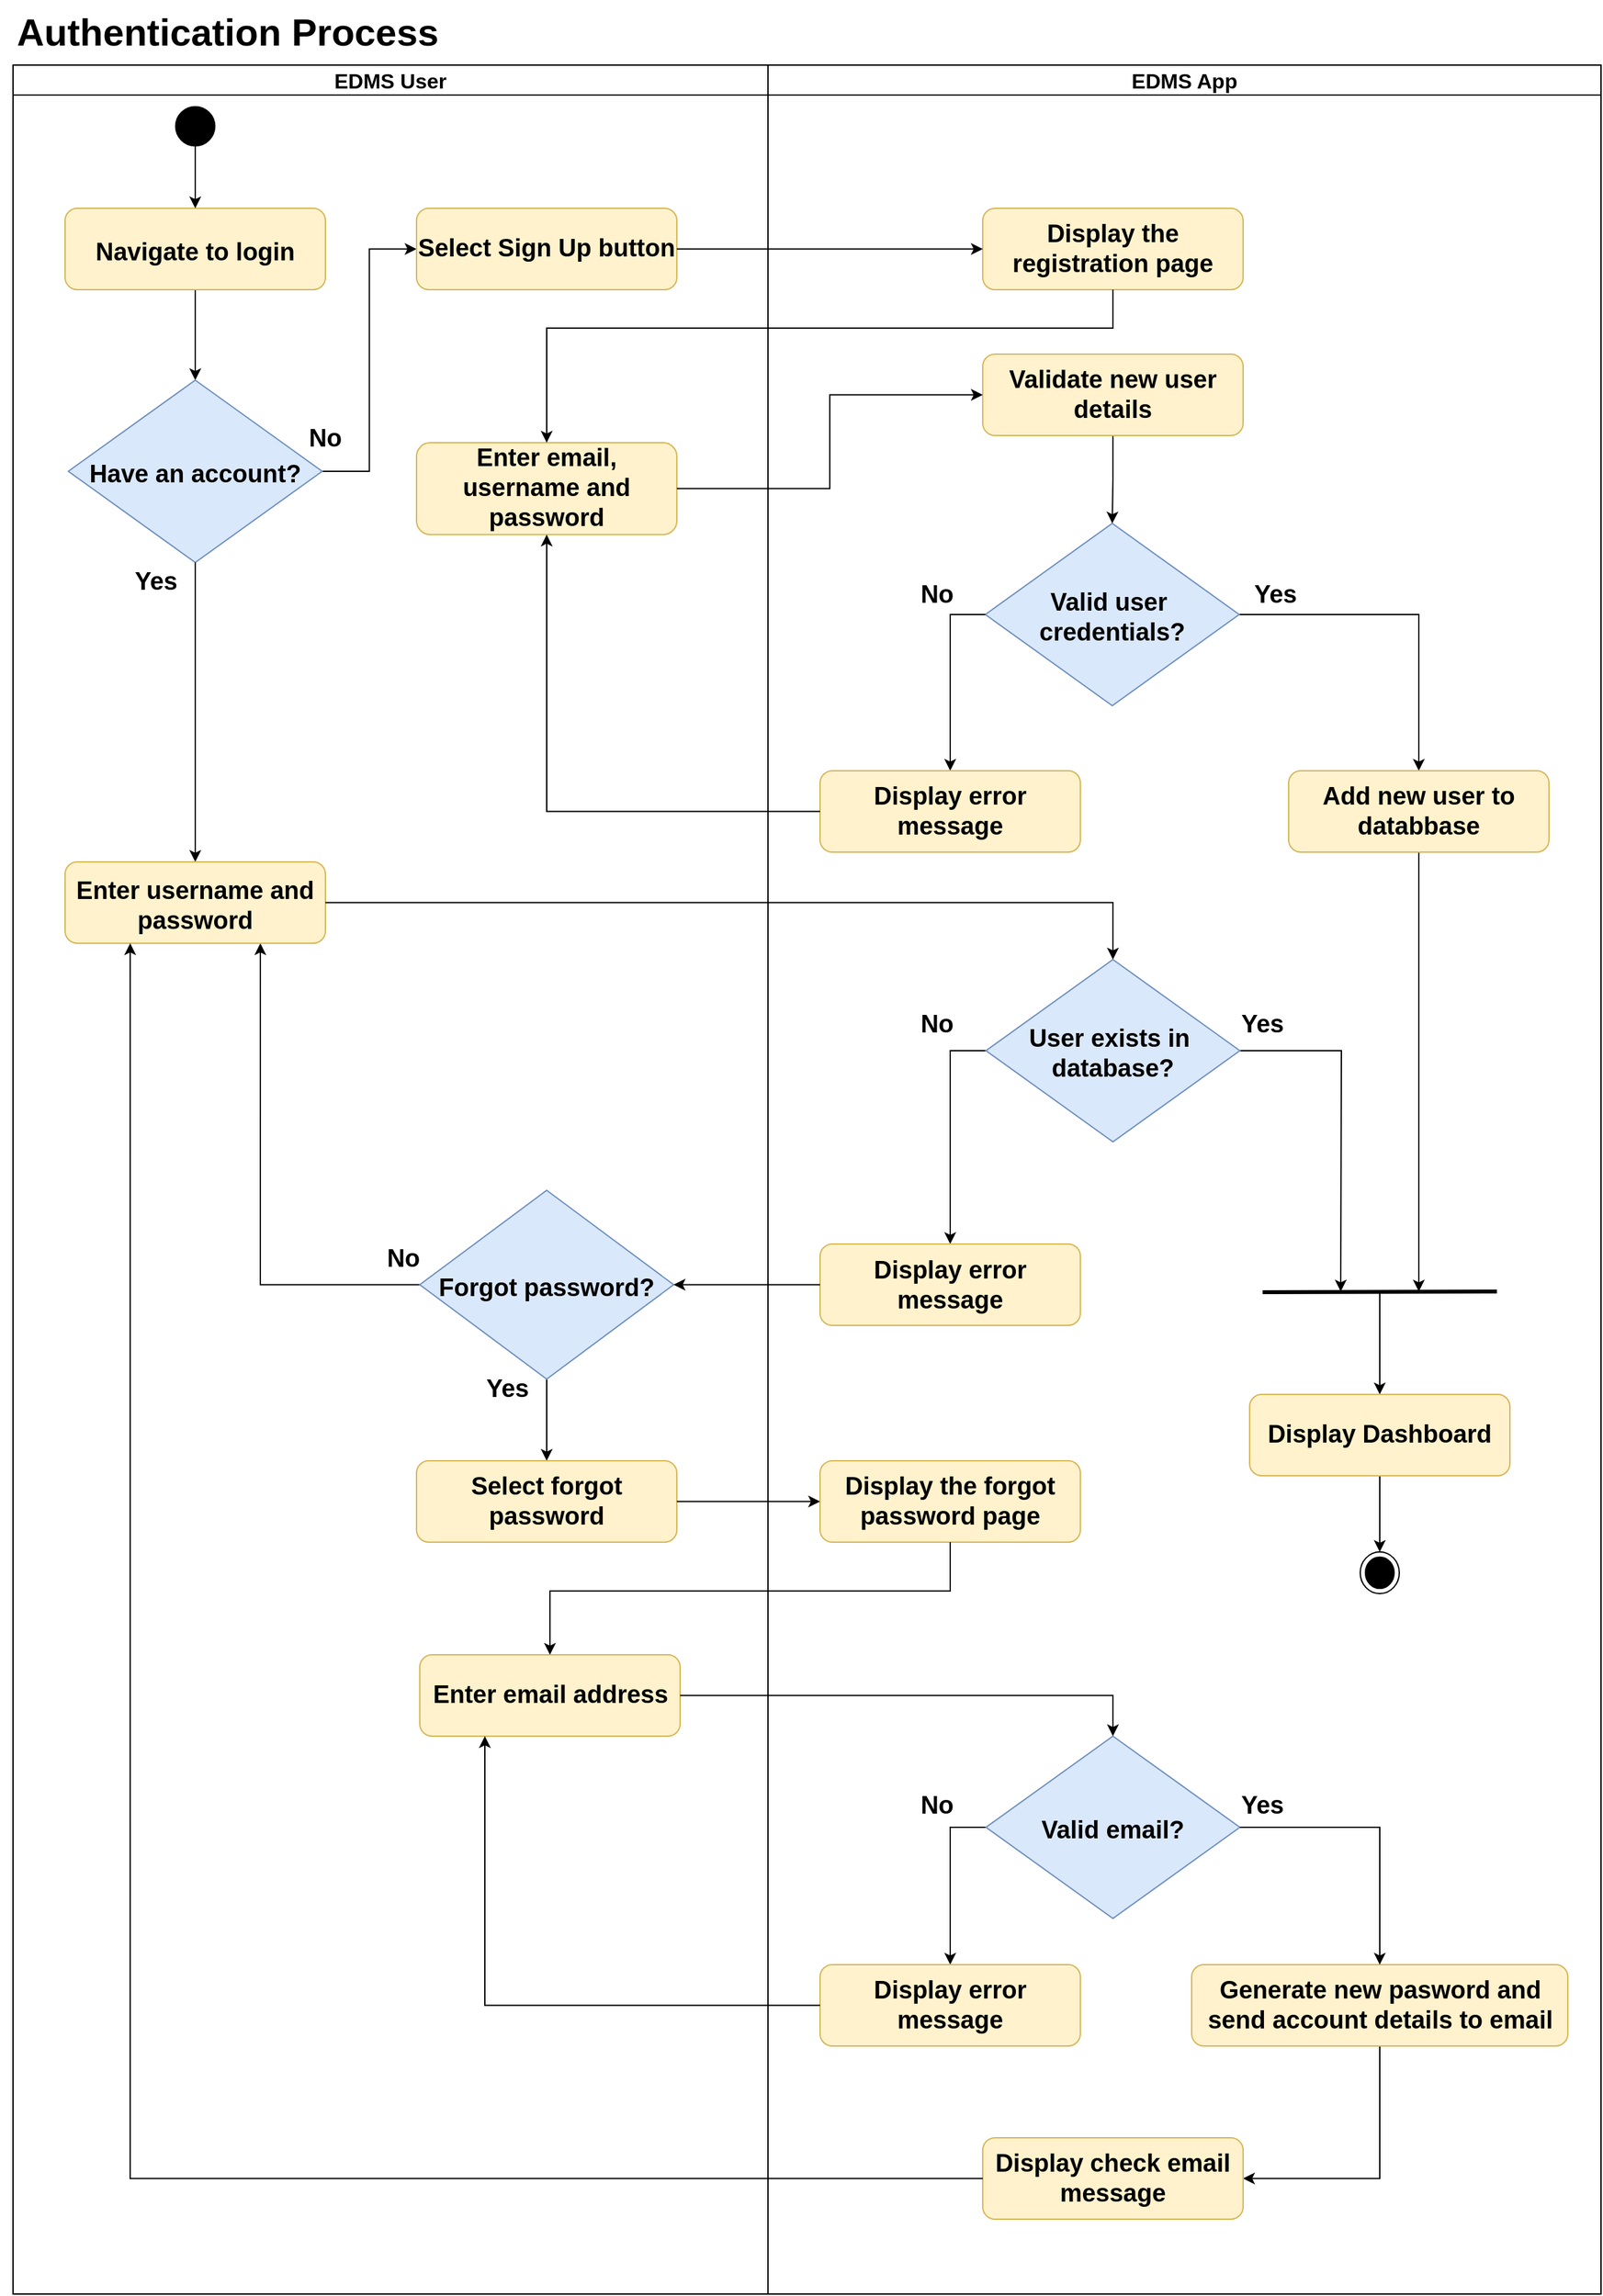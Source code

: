<mxfile version="24.7.8">
  <diagram name="Page-1" id="Owd2SRiHzV2Soi2USLMp">
    <mxGraphModel dx="2899" dy="1194" grid="1" gridSize="10" guides="1" tooltips="1" connect="1" arrows="1" fold="1" page="1" pageScale="1" pageWidth="850" pageHeight="1100" math="0" shadow="0">
      <root>
        <mxCell id="0" />
        <mxCell id="1" parent="0" />
        <mxCell id="w0ju0qZ8pygQDqyRYgYo-1" value="EDMS User" style="swimlane;whiteSpace=wrap;fontSize=16;fontStyle=1" vertex="1" parent="1">
          <mxGeometry x="-220" y="128" width="580" height="1712" as="geometry" />
        </mxCell>
        <mxCell id="w0ju0qZ8pygQDqyRYgYo-2" style="edgeStyle=orthogonalEdgeStyle;rounded=0;orthogonalLoop=1;jettySize=auto;html=1;exitX=0.5;exitY=1;exitDx=0;exitDy=0;entryX=0.5;entryY=0;entryDx=0;entryDy=0;fontStyle=1" edge="1" parent="w0ju0qZ8pygQDqyRYgYo-1" source="w0ju0qZ8pygQDqyRYgYo-3" target="w0ju0qZ8pygQDqyRYgYo-5">
          <mxGeometry relative="1" as="geometry" />
        </mxCell>
        <mxCell id="w0ju0qZ8pygQDqyRYgYo-3" value="Navigate to login" style="rounded=1;fontSize=19;fillColor=#fff2cc;strokeColor=#d6b656;fontStyle=1" vertex="1" parent="w0ju0qZ8pygQDqyRYgYo-1">
          <mxGeometry x="40.01" y="110" width="200" height="62.5" as="geometry" />
        </mxCell>
        <mxCell id="w0ju0qZ8pygQDqyRYgYo-4" style="edgeStyle=orthogonalEdgeStyle;rounded=0;orthogonalLoop=1;jettySize=auto;html=1;exitX=1;exitY=0.5;exitDx=0;exitDy=0;entryX=0;entryY=0.5;entryDx=0;entryDy=0;fontStyle=1" edge="1" parent="w0ju0qZ8pygQDqyRYgYo-1" source="w0ju0qZ8pygQDqyRYgYo-5" target="w0ju0qZ8pygQDqyRYgYo-9">
          <mxGeometry relative="1" as="geometry" />
        </mxCell>
        <mxCell id="w0ju0qZ8pygQDqyRYgYo-5" value="Have an account?" style="rhombus;fontSize=19;fillColor=#dae8fc;strokeColor=#6c8ebf;fontStyle=1" vertex="1" parent="w0ju0qZ8pygQDqyRYgYo-1">
          <mxGeometry x="42.51" y="242" width="195" height="140" as="geometry" />
        </mxCell>
        <mxCell id="w0ju0qZ8pygQDqyRYgYo-6" value="No" style="text;html=1;align=center;verticalAlign=middle;whiteSpace=wrap;rounded=0;fontSize=19;fontStyle=1" vertex="1" parent="w0ju0qZ8pygQDqyRYgYo-1">
          <mxGeometry x="210" y="272" width="60" height="30" as="geometry" />
        </mxCell>
        <mxCell id="w0ju0qZ8pygQDqyRYgYo-7" value="Enter email, username and password" style="whiteSpace=wrap;rounded=1;fontSize=19;fillColor=#fff2cc;strokeColor=#d6b656;fontStyle=1" vertex="1" parent="w0ju0qZ8pygQDqyRYgYo-1">
          <mxGeometry x="310" y="290" width="200" height="70.62" as="geometry" />
        </mxCell>
        <mxCell id="w0ju0qZ8pygQDqyRYgYo-8" value="Yes" style="text;html=1;align=center;verticalAlign=middle;whiteSpace=wrap;rounded=0;fontSize=19;fontStyle=1" vertex="1" parent="w0ju0qZ8pygQDqyRYgYo-1">
          <mxGeometry x="80" y="382" width="60" height="30" as="geometry" />
        </mxCell>
        <mxCell id="w0ju0qZ8pygQDqyRYgYo-9" value="Select Sign Up button" style="whiteSpace=wrap;rounded=1;fontSize=19;fillColor=#fff2cc;strokeColor=#d6b656;fontStyle=1" vertex="1" parent="w0ju0qZ8pygQDqyRYgYo-1">
          <mxGeometry x="310" y="110" width="200" height="62.5" as="geometry" />
        </mxCell>
        <mxCell id="w0ju0qZ8pygQDqyRYgYo-10" style="edgeStyle=orthogonalEdgeStyle;rounded=0;orthogonalLoop=1;jettySize=auto;html=1;exitX=0.5;exitY=1;exitDx=0;exitDy=0;entryX=0.5;entryY=0;entryDx=0;entryDy=0;fontStyle=1" edge="1" parent="w0ju0qZ8pygQDqyRYgYo-1" source="w0ju0qZ8pygQDqyRYgYo-5" target="w0ju0qZ8pygQDqyRYgYo-18">
          <mxGeometry relative="1" as="geometry" />
        </mxCell>
        <mxCell id="w0ju0qZ8pygQDqyRYgYo-11" style="edgeStyle=orthogonalEdgeStyle;rounded=0;orthogonalLoop=1;jettySize=auto;html=1;exitX=0;exitY=0.5;exitDx=0;exitDy=0;entryX=0.75;entryY=1;entryDx=0;entryDy=0;fontStyle=1" edge="1" parent="w0ju0qZ8pygQDqyRYgYo-1" source="w0ju0qZ8pygQDqyRYgYo-13" target="w0ju0qZ8pygQDqyRYgYo-18">
          <mxGeometry relative="1" as="geometry" />
        </mxCell>
        <mxCell id="w0ju0qZ8pygQDqyRYgYo-12" style="edgeStyle=orthogonalEdgeStyle;rounded=0;orthogonalLoop=1;jettySize=auto;html=1;exitX=0.5;exitY=1;exitDx=0;exitDy=0;entryX=0.5;entryY=0;entryDx=0;entryDy=0;fontStyle=1" edge="1" parent="w0ju0qZ8pygQDqyRYgYo-1" source="w0ju0qZ8pygQDqyRYgYo-13" target="w0ju0qZ8pygQDqyRYgYo-20">
          <mxGeometry relative="1" as="geometry">
            <mxPoint x="430" y="966" as="targetPoint" />
          </mxGeometry>
        </mxCell>
        <mxCell id="w0ju0qZ8pygQDqyRYgYo-13" value="Forgot password?" style="rhombus;fontSize=19;fillColor=#dae8fc;strokeColor=#6c8ebf;fontStyle=1" vertex="1" parent="w0ju0qZ8pygQDqyRYgYo-1">
          <mxGeometry x="312.5" y="864.25" width="195" height="145" as="geometry" />
        </mxCell>
        <mxCell id="w0ju0qZ8pygQDqyRYgYo-14" value="Yes" style="text;html=1;strokeColor=none;fillColor=none;align=center;verticalAlign=middle;whiteSpace=wrap;rounded=0;fontSize=19;fontStyle=1" vertex="1" parent="w0ju0qZ8pygQDqyRYgYo-1">
          <mxGeometry x="350" y="1002" width="60" height="30" as="geometry" />
        </mxCell>
        <mxCell id="w0ju0qZ8pygQDqyRYgYo-15" value="No" style="text;html=1;strokeColor=none;fillColor=none;align=center;verticalAlign=middle;whiteSpace=wrap;rounded=0;fontSize=19;fontStyle=1" vertex="1" parent="w0ju0qZ8pygQDqyRYgYo-1">
          <mxGeometry x="270" y="902" width="60" height="30" as="geometry" />
        </mxCell>
        <mxCell id="w0ju0qZ8pygQDqyRYgYo-16" style="edgeStyle=orthogonalEdgeStyle;rounded=0;orthogonalLoop=1;jettySize=auto;html=1;exitX=0.5;exitY=1;exitDx=0;exitDy=0;entryX=0.5;entryY=0;entryDx=0;entryDy=0;fontStyle=1" edge="1" parent="w0ju0qZ8pygQDqyRYgYo-1" source="w0ju0qZ8pygQDqyRYgYo-17" target="w0ju0qZ8pygQDqyRYgYo-3">
          <mxGeometry relative="1" as="geometry" />
        </mxCell>
        <mxCell id="w0ju0qZ8pygQDqyRYgYo-17" value="" style="ellipse;fillColor=strokeColor;html=1;fontStyle=1" vertex="1" parent="w0ju0qZ8pygQDqyRYgYo-1">
          <mxGeometry x="125" y="32" width="30" height="30" as="geometry" />
        </mxCell>
        <mxCell id="w0ju0qZ8pygQDqyRYgYo-18" value="Enter username and&#xa;password" style="rounded=1;fontSize=19;fillColor=#fff2cc;strokeColor=#d6b656;fontStyle=1" vertex="1" parent="w0ju0qZ8pygQDqyRYgYo-1">
          <mxGeometry x="40.01" y="612" width="200" height="62.5" as="geometry" />
        </mxCell>
        <mxCell id="w0ju0qZ8pygQDqyRYgYo-19" value="Enter email address" style="whiteSpace=wrap;rounded=1;fontSize=19;fillColor=#fff2cc;strokeColor=#d6b656;fontStyle=1" vertex="1" parent="w0ju0qZ8pygQDqyRYgYo-1">
          <mxGeometry x="312.5" y="1221" width="200" height="62.5" as="geometry" />
        </mxCell>
        <mxCell id="w0ju0qZ8pygQDqyRYgYo-20" value="Select forgot password" style="whiteSpace=wrap;rounded=1;fontSize=19;fillColor=#fff2cc;strokeColor=#d6b656;fontStyle=1" vertex="1" parent="w0ju0qZ8pygQDqyRYgYo-1">
          <mxGeometry x="310" y="1072" width="200" height="62.5" as="geometry" />
        </mxCell>
        <mxCell id="w0ju0qZ8pygQDqyRYgYo-21" value="EDMS App" style="swimlane;whiteSpace=wrap;fontSize=16;fontStyle=1" vertex="1" parent="1">
          <mxGeometry x="360" y="128" width="640" height="1712" as="geometry" />
        </mxCell>
        <mxCell id="w0ju0qZ8pygQDqyRYgYo-22" style="edgeStyle=orthogonalEdgeStyle;rounded=0;orthogonalLoop=1;jettySize=auto;html=1;exitX=1;exitY=0.5;exitDx=0;exitDy=0;entryX=0.75;entryY=0;entryDx=0;entryDy=0;" edge="1" parent="w0ju0qZ8pygQDqyRYgYo-21">
          <mxGeometry relative="1" as="geometry">
            <mxPoint x="212.75" y="696" as="sourcePoint" />
          </mxGeometry>
        </mxCell>
        <mxCell id="w0ju0qZ8pygQDqyRYgYo-23" style="edgeStyle=orthogonalEdgeStyle;rounded=0;orthogonalLoop=1;jettySize=auto;html=1;exitX=0;exitY=0.5;exitDx=0;exitDy=0;entryX=0.25;entryY=0;entryDx=0;entryDy=0;" edge="1" parent="w0ju0qZ8pygQDqyRYgYo-21">
          <mxGeometry relative="1" as="geometry">
            <mxPoint x="76.75" y="696" as="sourcePoint" />
          </mxGeometry>
        </mxCell>
        <mxCell id="w0ju0qZ8pygQDqyRYgYo-24" style="edgeStyle=orthogonalEdgeStyle;rounded=0;orthogonalLoop=1;jettySize=auto;html=1;entryX=0.5;entryY=0;entryDx=0;entryDy=0;exitX=1;exitY=0.5;exitDx=0;exitDy=0;fontSize=16;fontStyle=1" edge="1" parent="w0ju0qZ8pygQDqyRYgYo-21" source="w0ju0qZ8pygQDqyRYgYo-27" target="w0ju0qZ8pygQDqyRYgYo-33">
          <mxGeometry relative="1" as="geometry">
            <mxPoint x="234.25" y="416" as="targetPoint" />
            <mxPoint x="285.5" y="352" as="sourcePoint" />
          </mxGeometry>
        </mxCell>
        <mxCell id="w0ju0qZ8pygQDqyRYgYo-25" value="Yes" style="text;html=1;strokeColor=none;fillColor=none;align=center;verticalAlign=middle;whiteSpace=wrap;rounded=0;fontSize=19;fontStyle=1" vertex="1" parent="w0ju0qZ8pygQDqyRYgYo-21">
          <mxGeometry x="360" y="392" width="60" height="30" as="geometry" />
        </mxCell>
        <mxCell id="w0ju0qZ8pygQDqyRYgYo-26" value="Display the registration page" style="whiteSpace=wrap;rounded=1;fontSize=19;fillColor=#fff2cc;strokeColor=#d6b656;fontStyle=1" vertex="1" parent="w0ju0qZ8pygQDqyRYgYo-21">
          <mxGeometry x="165" y="110" width="200" height="62.5" as="geometry" />
        </mxCell>
        <mxCell id="w0ju0qZ8pygQDqyRYgYo-27" value="Valid user &#xa;credentials?" style="rhombus;fontSize=19;fillColor=#dae8fc;strokeColor=#6c8ebf;fontStyle=1" vertex="1" parent="w0ju0qZ8pygQDqyRYgYo-21">
          <mxGeometry x="167" y="352" width="195" height="140" as="geometry" />
        </mxCell>
        <mxCell id="w0ju0qZ8pygQDqyRYgYo-28" style="edgeStyle=orthogonalEdgeStyle;rounded=0;orthogonalLoop=1;jettySize=auto;html=1;exitX=0;exitY=0.5;exitDx=0;exitDy=0;fontSize=16;fontStyle=1" edge="1" parent="w0ju0qZ8pygQDqyRYgYo-21" source="w0ju0qZ8pygQDqyRYgYo-27" target="w0ju0qZ8pygQDqyRYgYo-34">
          <mxGeometry relative="1" as="geometry">
            <mxPoint x="95" y="572" as="targetPoint" />
            <mxPoint x="175" y="582" as="sourcePoint" />
          </mxGeometry>
        </mxCell>
        <mxCell id="w0ju0qZ8pygQDqyRYgYo-29" value="No" style="text;html=1;strokeColor=none;fillColor=none;align=center;verticalAlign=middle;whiteSpace=wrap;rounded=0;fontSize=19;fontStyle=1" vertex="1" parent="w0ju0qZ8pygQDqyRYgYo-21">
          <mxGeometry x="99.5" y="392" width="60" height="30" as="geometry" />
        </mxCell>
        <mxCell id="w0ju0qZ8pygQDqyRYgYo-30" style="edgeStyle=orthogonalEdgeStyle;rounded=0;orthogonalLoop=1;jettySize=auto;html=1;exitX=0.5;exitY=1;exitDx=0;exitDy=0;entryX=0.5;entryY=0;entryDx=0;entryDy=0;fontStyle=1" edge="1" parent="w0ju0qZ8pygQDqyRYgYo-21" source="w0ju0qZ8pygQDqyRYgYo-31" target="w0ju0qZ8pygQDqyRYgYo-27">
          <mxGeometry relative="1" as="geometry" />
        </mxCell>
        <mxCell id="w0ju0qZ8pygQDqyRYgYo-31" value="Validate new user details" style="whiteSpace=wrap;rounded=1;fontSize=19;fillColor=#fff2cc;strokeColor=#d6b656;fontStyle=1" vertex="1" parent="w0ju0qZ8pygQDqyRYgYo-21">
          <mxGeometry x="165" y="222" width="200" height="62.5" as="geometry" />
        </mxCell>
        <mxCell id="w0ju0qZ8pygQDqyRYgYo-32" style="edgeStyle=orthogonalEdgeStyle;rounded=0;orthogonalLoop=1;jettySize=auto;html=1;exitX=0.5;exitY=1;exitDx=0;exitDy=0;fontStyle=1" edge="1" parent="w0ju0qZ8pygQDqyRYgYo-21" source="w0ju0qZ8pygQDqyRYgYo-33">
          <mxGeometry relative="1" as="geometry">
            <mxPoint x="500" y="942" as="targetPoint" />
          </mxGeometry>
        </mxCell>
        <mxCell id="w0ju0qZ8pygQDqyRYgYo-33" value="Add new user to databbase" style="whiteSpace=wrap;rounded=1;fontSize=19;fillColor=#fff2cc;strokeColor=#d6b656;fontStyle=1" vertex="1" parent="w0ju0qZ8pygQDqyRYgYo-21">
          <mxGeometry x="400" y="542" width="200" height="62.5" as="geometry" />
        </mxCell>
        <mxCell id="w0ju0qZ8pygQDqyRYgYo-34" value="Display error message" style="whiteSpace=wrap;rounded=1;fontSize=19;fillColor=#fff2cc;strokeColor=#d6b656;fontStyle=1" vertex="1" parent="w0ju0qZ8pygQDqyRYgYo-21">
          <mxGeometry x="40" y="542" width="200" height="62.5" as="geometry" />
        </mxCell>
        <mxCell id="w0ju0qZ8pygQDqyRYgYo-35" value="Yes" style="text;html=1;strokeColor=none;fillColor=none;align=center;verticalAlign=middle;whiteSpace=wrap;rounded=0;fontSize=19;fontStyle=1" vertex="1" parent="w0ju0qZ8pygQDqyRYgYo-21">
          <mxGeometry x="350" y="722" width="60" height="30" as="geometry" />
        </mxCell>
        <mxCell id="w0ju0qZ8pygQDqyRYgYo-36" style="edgeStyle=orthogonalEdgeStyle;rounded=0;orthogonalLoop=1;jettySize=auto;html=1;exitX=0;exitY=0.5;exitDx=0;exitDy=0;fontSize=16;fontStyle=1" edge="1" parent="w0ju0qZ8pygQDqyRYgYo-21" source="w0ju0qZ8pygQDqyRYgYo-53" target="w0ju0qZ8pygQDqyRYgYo-41">
          <mxGeometry relative="1" as="geometry">
            <mxPoint x="105" y="898" as="targetPoint" />
            <mxPoint x="185" y="908" as="sourcePoint" />
          </mxGeometry>
        </mxCell>
        <mxCell id="w0ju0qZ8pygQDqyRYgYo-37" value="No" style="text;html=1;strokeColor=none;fillColor=none;align=center;verticalAlign=middle;whiteSpace=wrap;rounded=0;fontSize=19;fontStyle=1" vertex="1" parent="w0ju0qZ8pygQDqyRYgYo-21">
          <mxGeometry x="99.5" y="722" width="60" height="30" as="geometry" />
        </mxCell>
        <mxCell id="w0ju0qZ8pygQDqyRYgYo-38" style="edgeStyle=orthogonalEdgeStyle;rounded=0;orthogonalLoop=1;jettySize=auto;html=1;exitX=0.5;exitY=1;exitDx=0;exitDy=0;entryX=0.5;entryY=0;entryDx=0;entryDy=0;fontStyle=1" edge="1" parent="w0ju0qZ8pygQDqyRYgYo-21" source="w0ju0qZ8pygQDqyRYgYo-40" target="w0ju0qZ8pygQDqyRYgYo-42">
          <mxGeometry relative="1" as="geometry">
            <mxPoint x="452.279" y="1182.5" as="targetPoint" />
          </mxGeometry>
        </mxCell>
        <mxCell id="w0ju0qZ8pygQDqyRYgYo-39" style="rounded=0;orthogonalLoop=1;jettySize=auto;html=1;entryX=0.5;entryY=0;entryDx=0;entryDy=0;edgeStyle=orthogonalEdgeStyle;fontStyle=1" edge="1" parent="w0ju0qZ8pygQDqyRYgYo-21" target="w0ju0qZ8pygQDqyRYgYo-40">
          <mxGeometry relative="1" as="geometry">
            <mxPoint x="471" y="972" as="targetPoint" />
            <mxPoint x="470" y="942" as="sourcePoint" />
            <Array as="points">
              <mxPoint x="470" y="1002" />
              <mxPoint x="470" y="1002" />
            </Array>
          </mxGeometry>
        </mxCell>
        <mxCell id="w0ju0qZ8pygQDqyRYgYo-40" value="Display Dashboard" style="whiteSpace=wrap;rounded=1;fontSize=19;fillColor=#fff2cc;strokeColor=#d6b656;fontStyle=1" vertex="1" parent="w0ju0qZ8pygQDqyRYgYo-21">
          <mxGeometry x="370" y="1021" width="200" height="62.5" as="geometry" />
        </mxCell>
        <mxCell id="w0ju0qZ8pygQDqyRYgYo-41" value="Display error message" style="whiteSpace=wrap;rounded=1;fontSize=19;fillColor=#fff2cc;strokeColor=#d6b656;fontStyle=1" vertex="1" parent="w0ju0qZ8pygQDqyRYgYo-21">
          <mxGeometry x="40.0" y="905.5" width="200" height="62.5" as="geometry" />
        </mxCell>
        <mxCell id="w0ju0qZ8pygQDqyRYgYo-42" value="" style="ellipse;html=1;shape=endState;fillColor=strokeColor;fontStyle=1" vertex="1" parent="w0ju0qZ8pygQDqyRYgYo-21">
          <mxGeometry x="455" y="1142" width="30" height="32" as="geometry" />
        </mxCell>
        <mxCell id="w0ju0qZ8pygQDqyRYgYo-43" value="Display the forgot password page" style="whiteSpace=wrap;rounded=1;fontSize=19;fillColor=#fff2cc;strokeColor=#d6b656;fontStyle=1" vertex="1" parent="w0ju0qZ8pygQDqyRYgYo-21">
          <mxGeometry x="40.0" y="1072" width="200" height="62.5" as="geometry" />
        </mxCell>
        <mxCell id="w0ju0qZ8pygQDqyRYgYo-44" style="edgeStyle=orthogonalEdgeStyle;rounded=0;orthogonalLoop=1;jettySize=auto;html=1;exitX=0;exitY=0.5;exitDx=0;exitDy=0;entryX=0.5;entryY=0;entryDx=0;entryDy=0;fontStyle=1" edge="1" parent="w0ju0qZ8pygQDqyRYgYo-21" source="w0ju0qZ8pygQDqyRYgYo-45" target="w0ju0qZ8pygQDqyRYgYo-48">
          <mxGeometry relative="1" as="geometry" />
        </mxCell>
        <mxCell id="w0ju0qZ8pygQDqyRYgYo-45" value="Valid email?" style="rhombus;fontSize=19;fillColor=#dae8fc;strokeColor=#6c8ebf;fontStyle=1" vertex="1" parent="w0ju0qZ8pygQDqyRYgYo-21">
          <mxGeometry x="167.5" y="1283.5" width="195" height="140" as="geometry" />
        </mxCell>
        <mxCell id="w0ju0qZ8pygQDqyRYgYo-46" value="Yes" style="text;html=1;strokeColor=none;fillColor=none;align=center;verticalAlign=middle;whiteSpace=wrap;rounded=0;fontSize=19;fontStyle=1" vertex="1" parent="w0ju0qZ8pygQDqyRYgYo-21">
          <mxGeometry x="350" y="1322" width="60" height="30" as="geometry" />
        </mxCell>
        <mxCell id="w0ju0qZ8pygQDqyRYgYo-47" value="No" style="text;html=1;strokeColor=none;fillColor=none;align=center;verticalAlign=middle;whiteSpace=wrap;rounded=0;fontSize=19;fontStyle=1" vertex="1" parent="w0ju0qZ8pygQDqyRYgYo-21">
          <mxGeometry x="99.5" y="1322" width="60" height="30" as="geometry" />
        </mxCell>
        <mxCell id="w0ju0qZ8pygQDqyRYgYo-48" value="Display error message" style="whiteSpace=wrap;rounded=1;fontSize=19;fillColor=#fff2cc;strokeColor=#d6b656;fontStyle=1" vertex="1" parent="w0ju0qZ8pygQDqyRYgYo-21">
          <mxGeometry x="40.0" y="1459" width="200" height="62.5" as="geometry" />
        </mxCell>
        <mxCell id="w0ju0qZ8pygQDqyRYgYo-49" style="edgeStyle=orthogonalEdgeStyle;rounded=0;orthogonalLoop=1;jettySize=auto;html=1;exitX=0.5;exitY=1;exitDx=0;exitDy=0;entryX=1;entryY=0.5;entryDx=0;entryDy=0;fontStyle=1" edge="1" parent="w0ju0qZ8pygQDqyRYgYo-21" source="w0ju0qZ8pygQDqyRYgYo-50" target="w0ju0qZ8pygQDqyRYgYo-51">
          <mxGeometry relative="1" as="geometry" />
        </mxCell>
        <mxCell id="w0ju0qZ8pygQDqyRYgYo-50" value="Generate new pasword and send account details to email" style="whiteSpace=wrap;rounded=1;fontSize=19;fillColor=#fff2cc;strokeColor=#d6b656;fontStyle=1" vertex="1" parent="w0ju0qZ8pygQDqyRYgYo-21">
          <mxGeometry x="325.5" y="1459" width="289" height="62.5" as="geometry" />
        </mxCell>
        <mxCell id="w0ju0qZ8pygQDqyRYgYo-51" value="Display check email message" style="whiteSpace=wrap;rounded=1;fontSize=19;fillColor=#fff2cc;strokeColor=#d6b656;fontStyle=1" vertex="1" parent="w0ju0qZ8pygQDqyRYgYo-21">
          <mxGeometry x="165" y="1592" width="200" height="62.5" as="geometry" />
        </mxCell>
        <mxCell id="w0ju0qZ8pygQDqyRYgYo-52" style="edgeStyle=orthogonalEdgeStyle;rounded=0;orthogonalLoop=1;jettySize=auto;html=1;exitX=1;exitY=0.5;exitDx=0;exitDy=0;fontStyle=1" edge="1" parent="w0ju0qZ8pygQDqyRYgYo-21" source="w0ju0qZ8pygQDqyRYgYo-53">
          <mxGeometry relative="1" as="geometry">
            <mxPoint x="440" y="942" as="targetPoint" />
          </mxGeometry>
        </mxCell>
        <mxCell id="w0ju0qZ8pygQDqyRYgYo-53" value="User exists in &#xa;database?" style="rhombus;fontSize=19;fillColor=#dae8fc;strokeColor=#6c8ebf;fontStyle=1" vertex="1" parent="w0ju0qZ8pygQDqyRYgYo-21">
          <mxGeometry x="167.5" y="687" width="195" height="140" as="geometry" />
        </mxCell>
        <mxCell id="w0ju0qZ8pygQDqyRYgYo-54" value="" style="endArrow=none;startArrow=none;endFill=0;startFill=0;endSize=8;html=1;verticalAlign=bottom;labelBackgroundColor=none;strokeWidth=3;rounded=0;fontStyle=1" edge="1" parent="w0ju0qZ8pygQDqyRYgYo-21">
          <mxGeometry width="160" relative="1" as="geometry">
            <mxPoint x="380" y="942.46" as="sourcePoint" />
            <mxPoint x="560" y="942" as="targetPoint" />
          </mxGeometry>
        </mxCell>
        <mxCell id="w0ju0qZ8pygQDqyRYgYo-55" style="edgeStyle=orthogonalEdgeStyle;rounded=0;orthogonalLoop=1;jettySize=auto;html=1;exitX=1;exitY=0.5;exitDx=0;exitDy=0;entryX=0.5;entryY=0;entryDx=0;entryDy=0;fontStyle=1" edge="1" parent="w0ju0qZ8pygQDqyRYgYo-21" source="w0ju0qZ8pygQDqyRYgYo-45" target="w0ju0qZ8pygQDqyRYgYo-50">
          <mxGeometry relative="1" as="geometry">
            <mxPoint x="455" y="1354" as="sourcePoint" />
            <mxPoint x="427" y="1459" as="targetPoint" />
          </mxGeometry>
        </mxCell>
        <mxCell id="w0ju0qZ8pygQDqyRYgYo-56" value="&lt;font style=&quot;font-size: 29px;&quot;&gt;&lt;span style=&quot;font-size: 29px;&quot;&gt;Authentication Process&lt;/span&gt;&lt;/font&gt;" style="text;html=1;align=center;verticalAlign=middle;whiteSpace=wrap;rounded=0;fontSize=29;fontStyle=1" vertex="1" parent="1">
          <mxGeometry x="-230" y="78" width="350" height="50" as="geometry" />
        </mxCell>
        <mxCell id="w0ju0qZ8pygQDqyRYgYo-57" style="edgeStyle=orthogonalEdgeStyle;rounded=0;orthogonalLoop=1;jettySize=auto;html=1;exitX=0.5;exitY=1;exitDx=0;exitDy=0;entryX=0.5;entryY=0;entryDx=0;entryDy=0;fontStyle=1" edge="1" parent="1" source="w0ju0qZ8pygQDqyRYgYo-26" target="w0ju0qZ8pygQDqyRYgYo-7">
          <mxGeometry relative="1" as="geometry">
            <mxPoint x="290" y="400" as="targetPoint" />
            <Array as="points">
              <mxPoint x="625" y="330" />
              <mxPoint x="190" y="330" />
            </Array>
          </mxGeometry>
        </mxCell>
        <mxCell id="w0ju0qZ8pygQDqyRYgYo-58" style="edgeStyle=orthogonalEdgeStyle;rounded=0;orthogonalLoop=1;jettySize=auto;html=1;exitX=1;exitY=0.5;exitDx=0;exitDy=0;entryX=0;entryY=0.5;entryDx=0;entryDy=0;fontStyle=1" edge="1" parent="1" source="w0ju0qZ8pygQDqyRYgYo-9" target="w0ju0qZ8pygQDqyRYgYo-26">
          <mxGeometry relative="1" as="geometry" />
        </mxCell>
        <mxCell id="w0ju0qZ8pygQDqyRYgYo-59" style="edgeStyle=orthogonalEdgeStyle;rounded=0;orthogonalLoop=1;jettySize=auto;html=1;exitX=1;exitY=0.5;exitDx=0;exitDy=0;entryX=0;entryY=0.5;entryDx=0;entryDy=0;fontStyle=1" edge="1" parent="1" source="w0ju0qZ8pygQDqyRYgYo-7" target="w0ju0qZ8pygQDqyRYgYo-31">
          <mxGeometry relative="1" as="geometry" />
        </mxCell>
        <mxCell id="w0ju0qZ8pygQDqyRYgYo-60" style="edgeStyle=orthogonalEdgeStyle;rounded=0;orthogonalLoop=1;jettySize=auto;html=1;exitX=0;exitY=0.5;exitDx=0;exitDy=0;entryX=0.5;entryY=1;entryDx=0;entryDy=0;fontStyle=1" edge="1" parent="1" source="w0ju0qZ8pygQDqyRYgYo-34" target="w0ju0qZ8pygQDqyRYgYo-7">
          <mxGeometry relative="1" as="geometry" />
        </mxCell>
        <mxCell id="w0ju0qZ8pygQDqyRYgYo-61" style="edgeStyle=orthogonalEdgeStyle;rounded=0;orthogonalLoop=1;jettySize=auto;html=1;exitX=0;exitY=0.5;exitDx=0;exitDy=0;entryX=1;entryY=0.5;entryDx=0;entryDy=0;fontStyle=1" edge="1" parent="1" source="w0ju0qZ8pygQDqyRYgYo-41" target="w0ju0qZ8pygQDqyRYgYo-13">
          <mxGeometry relative="1" as="geometry">
            <mxPoint x="280" y="953.429" as="targetPoint" />
          </mxGeometry>
        </mxCell>
        <mxCell id="w0ju0qZ8pygQDqyRYgYo-62" style="edgeStyle=orthogonalEdgeStyle;rounded=0;orthogonalLoop=1;jettySize=auto;html=1;exitX=1;exitY=0.5;exitDx=0;exitDy=0;entryX=0;entryY=0.5;entryDx=0;entryDy=0;fontStyle=1" edge="1" parent="1" source="w0ju0qZ8pygQDqyRYgYo-20" target="w0ju0qZ8pygQDqyRYgYo-43">
          <mxGeometry relative="1" as="geometry" />
        </mxCell>
        <mxCell id="w0ju0qZ8pygQDqyRYgYo-63" style="edgeStyle=orthogonalEdgeStyle;rounded=0;orthogonalLoop=1;jettySize=auto;html=1;exitX=1;exitY=0.5;exitDx=0;exitDy=0;entryX=0.5;entryY=0;entryDx=0;entryDy=0;fontStyle=1" edge="1" parent="1" source="w0ju0qZ8pygQDqyRYgYo-19" target="w0ju0qZ8pygQDqyRYgYo-45">
          <mxGeometry relative="1" as="geometry" />
        </mxCell>
        <mxCell id="w0ju0qZ8pygQDqyRYgYo-64" style="edgeStyle=orthogonalEdgeStyle;rounded=0;orthogonalLoop=1;jettySize=auto;html=1;exitX=0;exitY=0.5;exitDx=0;exitDy=0;entryX=0.25;entryY=1;entryDx=0;entryDy=0;fontStyle=1" edge="1" parent="1" source="w0ju0qZ8pygQDqyRYgYo-48" target="w0ju0qZ8pygQDqyRYgYo-19">
          <mxGeometry relative="1" as="geometry" />
        </mxCell>
        <mxCell id="w0ju0qZ8pygQDqyRYgYo-65" style="edgeStyle=orthogonalEdgeStyle;rounded=0;orthogonalLoop=1;jettySize=auto;html=1;exitX=0;exitY=0.5;exitDx=0;exitDy=0;entryX=0.25;entryY=1;entryDx=0;entryDy=0;fontStyle=1" edge="1" parent="1" source="w0ju0qZ8pygQDqyRYgYo-51" target="w0ju0qZ8pygQDqyRYgYo-18">
          <mxGeometry relative="1" as="geometry">
            <mxPoint x="-120" y="750" as="targetPoint" />
          </mxGeometry>
        </mxCell>
        <mxCell id="w0ju0qZ8pygQDqyRYgYo-66" style="edgeStyle=orthogonalEdgeStyle;rounded=0;orthogonalLoop=1;jettySize=auto;html=1;exitX=1;exitY=0.5;exitDx=0;exitDy=0;entryX=0.5;entryY=0;entryDx=0;entryDy=0;fontStyle=1" edge="1" parent="1" source="w0ju0qZ8pygQDqyRYgYo-18" target="w0ju0qZ8pygQDqyRYgYo-53">
          <mxGeometry relative="1" as="geometry">
            <mxPoint x="592.625" y="843.0" as="targetPoint" />
            <Array as="points">
              <mxPoint x="625" y="771" />
            </Array>
          </mxGeometry>
        </mxCell>
        <mxCell id="w0ju0qZ8pygQDqyRYgYo-67" style="edgeStyle=orthogonalEdgeStyle;rounded=0;orthogonalLoop=1;jettySize=auto;html=1;exitX=0.5;exitY=1;exitDx=0;exitDy=0;entryX=0.5;entryY=0;entryDx=0;entryDy=0;fontStyle=1" edge="1" parent="1" source="w0ju0qZ8pygQDqyRYgYo-43" target="w0ju0qZ8pygQDqyRYgYo-19">
          <mxGeometry relative="1" as="geometry">
            <mxPoint x="474.48" y="1280" as="sourcePoint" />
            <Array as="points">
              <mxPoint x="500" y="1300" />
              <mxPoint x="192" y="1300" />
            </Array>
          </mxGeometry>
        </mxCell>
      </root>
    </mxGraphModel>
  </diagram>
</mxfile>
